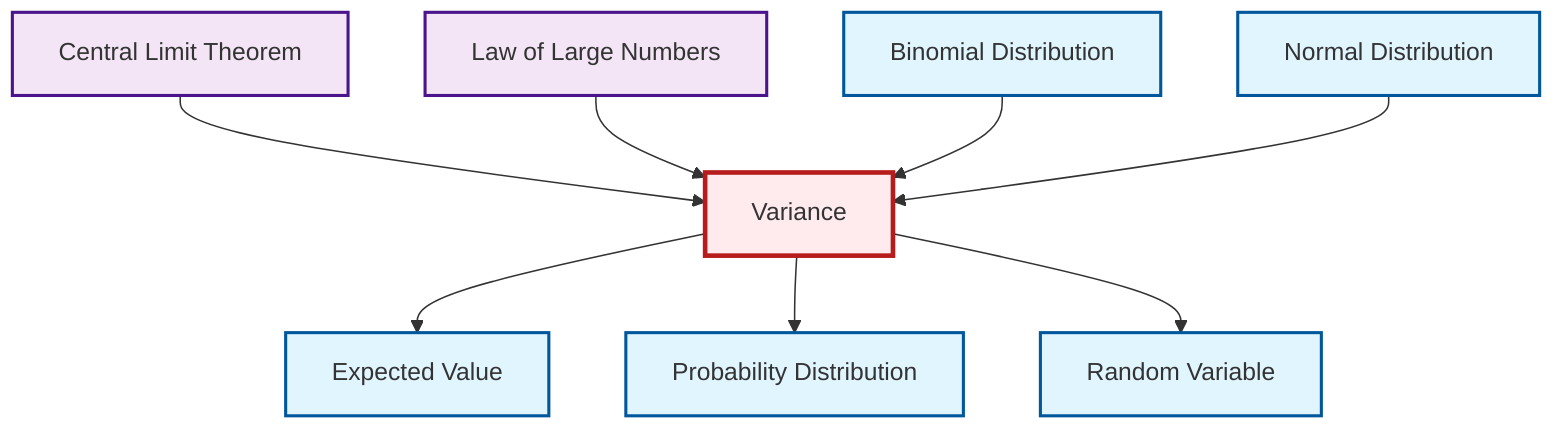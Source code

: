 graph TD
    classDef definition fill:#e1f5fe,stroke:#01579b,stroke-width:2px
    classDef theorem fill:#f3e5f5,stroke:#4a148c,stroke-width:2px
    classDef axiom fill:#fff3e0,stroke:#e65100,stroke-width:2px
    classDef example fill:#e8f5e9,stroke:#1b5e20,stroke-width:2px
    classDef current fill:#ffebee,stroke:#b71c1c,stroke-width:3px
    def-random-variable["Random Variable"]:::definition
    def-expectation["Expected Value"]:::definition
    def-normal-distribution["Normal Distribution"]:::definition
    def-binomial-distribution["Binomial Distribution"]:::definition
    def-probability-distribution["Probability Distribution"]:::definition
    thm-law-of-large-numbers["Law of Large Numbers"]:::theorem
    thm-central-limit["Central Limit Theorem"]:::theorem
    def-variance["Variance"]:::definition
    thm-central-limit --> def-variance
    thm-law-of-large-numbers --> def-variance
    def-variance --> def-expectation
    def-binomial-distribution --> def-variance
    def-normal-distribution --> def-variance
    def-variance --> def-probability-distribution
    def-variance --> def-random-variable
    class def-variance current